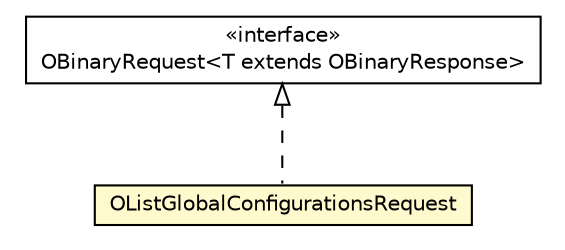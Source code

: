 #!/usr/local/bin/dot
#
# Class diagram 
# Generated by UMLGraph version R5_6-24-gf6e263 (http://www.umlgraph.org/)
#

digraph G {
	edge [fontname="Helvetica",fontsize=10,labelfontname="Helvetica",labelfontsize=10];
	node [fontname="Helvetica",fontsize=10,shape=plaintext];
	nodesep=0.25;
	ranksep=0.5;
	// com.orientechnologies.orient.client.remote.OBinaryRequest<T extends com.orientechnologies.orient.client.remote.OBinaryResponse>
	c4349096 [label=<<table title="com.orientechnologies.orient.client.remote.OBinaryRequest" border="0" cellborder="1" cellspacing="0" cellpadding="2" port="p" href="../OBinaryRequest.html">
		<tr><td><table border="0" cellspacing="0" cellpadding="1">
<tr><td align="center" balign="center"> &#171;interface&#187; </td></tr>
<tr><td align="center" balign="center"> OBinaryRequest&lt;T extends OBinaryResponse&gt; </td></tr>
		</table></td></tr>
		</table>>, URL="../OBinaryRequest.html", fontname="Helvetica", fontcolor="black", fontsize=10.0];
	// com.orientechnologies.orient.client.remote.message.OListGlobalConfigurationsRequest
	c4349239 [label=<<table title="com.orientechnologies.orient.client.remote.message.OListGlobalConfigurationsRequest" border="0" cellborder="1" cellspacing="0" cellpadding="2" port="p" bgcolor="lemonChiffon" href="./OListGlobalConfigurationsRequest.html">
		<tr><td><table border="0" cellspacing="0" cellpadding="1">
<tr><td align="center" balign="center"> OListGlobalConfigurationsRequest </td></tr>
		</table></td></tr>
		</table>>, URL="./OListGlobalConfigurationsRequest.html", fontname="Helvetica", fontcolor="black", fontsize=10.0];
	//com.orientechnologies.orient.client.remote.message.OListGlobalConfigurationsRequest implements com.orientechnologies.orient.client.remote.OBinaryRequest<T extends com.orientechnologies.orient.client.remote.OBinaryResponse>
	c4349096:p -> c4349239:p [dir=back,arrowtail=empty,style=dashed];
}

